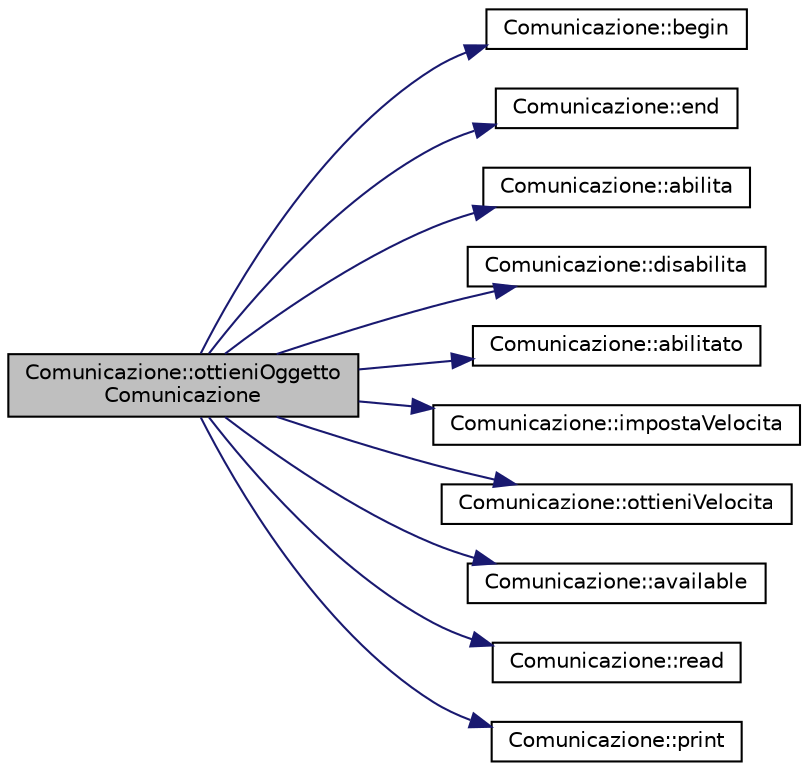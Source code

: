 digraph "Comunicazione::ottieniOggettoComunicazione"
{
  edge [fontname="Helvetica",fontsize="10",labelfontname="Helvetica",labelfontsize="10"];
  node [fontname="Helvetica",fontsize="10",shape=record];
  rankdir="LR";
  Node24 [label="Comunicazione::ottieniOggetto\lComunicazione",height=0.2,width=0.4,color="black", fillcolor="grey75", style="filled", fontcolor="black"];
  Node24 -> Node25 [color="midnightblue",fontsize="10",style="solid",fontname="Helvetica"];
  Node25 [label="Comunicazione::begin",height=0.2,width=0.4,color="black", fillcolor="white", style="filled",URL="$class_comunicazione.html#a186ab1065f1bdc50f59c19d401634d2f",tooltip="come begin(long, byte = 0xFF);; usa il valore di _baud come velocità "];
  Node24 -> Node26 [color="midnightblue",fontsize="10",style="solid",fontname="Helvetica"];
  Node26 [label="Comunicazione::end",height=0.2,width=0.4,color="black", fillcolor="white", style="filled",URL="$class_comunicazione.html#a1c97e95cbc279dd897fac5296250d2f5",tooltip="termina la comunicazione seriale "];
  Node24 -> Node27 [color="midnightblue",fontsize="10",style="solid",fontname="Helvetica"];
  Node27 [label="Comunicazione::abilita",height=0.2,width=0.4,color="black", fillcolor="white", style="filled",URL="$class_comunicazione.html#a08e76063956fc38d54002d8f17786cb6",tooltip="abilita la comunicazione "];
  Node24 -> Node28 [color="midnightblue",fontsize="10",style="solid",fontname="Helvetica"];
  Node28 [label="Comunicazione::disabilita",height=0.2,width=0.4,color="black", fillcolor="white", style="filled",URL="$class_comunicazione.html#a5758b730adbaec6af47d44373d8dce3b",tooltip="cfr. abilita() "];
  Node24 -> Node29 [color="midnightblue",fontsize="10",style="solid",fontname="Helvetica"];
  Node29 [label="Comunicazione::abilitato",height=0.2,width=0.4,color="black", fillcolor="white", style="filled",URL="$class_comunicazione.html#a1539a3f6cc41da10ac5b1b41493ce94d",tooltip="è abilitato o no? "];
  Node24 -> Node30 [color="midnightblue",fontsize="10",style="solid",fontname="Helvetica"];
  Node30 [label="Comunicazione::impostaVelocita",height=0.2,width=0.4,color="black", fillcolor="white", style="filled",URL="$class_comunicazione.html#aaded119b9f77b77bcf214243c4b89f36",tooltip="imposta la velocità della comunicazione seriale "];
  Node24 -> Node31 [color="midnightblue",fontsize="10",style="solid",fontname="Helvetica"];
  Node31 [label="Comunicazione::ottieniVelocita",height=0.2,width=0.4,color="black", fillcolor="white", style="filled",URL="$class_comunicazione.html#a6fd31edb993b9909e0aa176e9f270e92",tooltip="restituisce la velocità della comunicazione seriale attuale "];
  Node24 -> Node32 [color="midnightblue",fontsize="10",style="solid",fontname="Helvetica"];
  Node32 [label="Comunicazione::available",height=0.2,width=0.4,color="black", fillcolor="white", style="filled",URL="$class_comunicazione.html#a78272d5101baaebf7470d6c5bbcd38c2",tooltip="nuovi dati disponibili? "];
  Node24 -> Node33 [color="midnightblue",fontsize="10",style="solid",fontname="Helvetica"];
  Node33 [label="Comunicazione::read",height=0.2,width=0.4,color="black", fillcolor="white", style="filled",URL="$class_comunicazione.html#a0901013668cd1ec2eac99f6127856f85",tooltip="preleva un carattere dal buffer di caratteri in arrivo "];
  Node24 -> Node34 [color="midnightblue",fontsize="10",style="solid",fontname="Helvetica"];
  Node34 [label="Comunicazione::print",height=0.2,width=0.4,color="black", fillcolor="white", style="filled",URL="$class_comunicazione.html#ab6c02b2d02cf67af2b090b1a960cad7d",tooltip="stampa l&#39;argomento passato alla funzione "];
}
